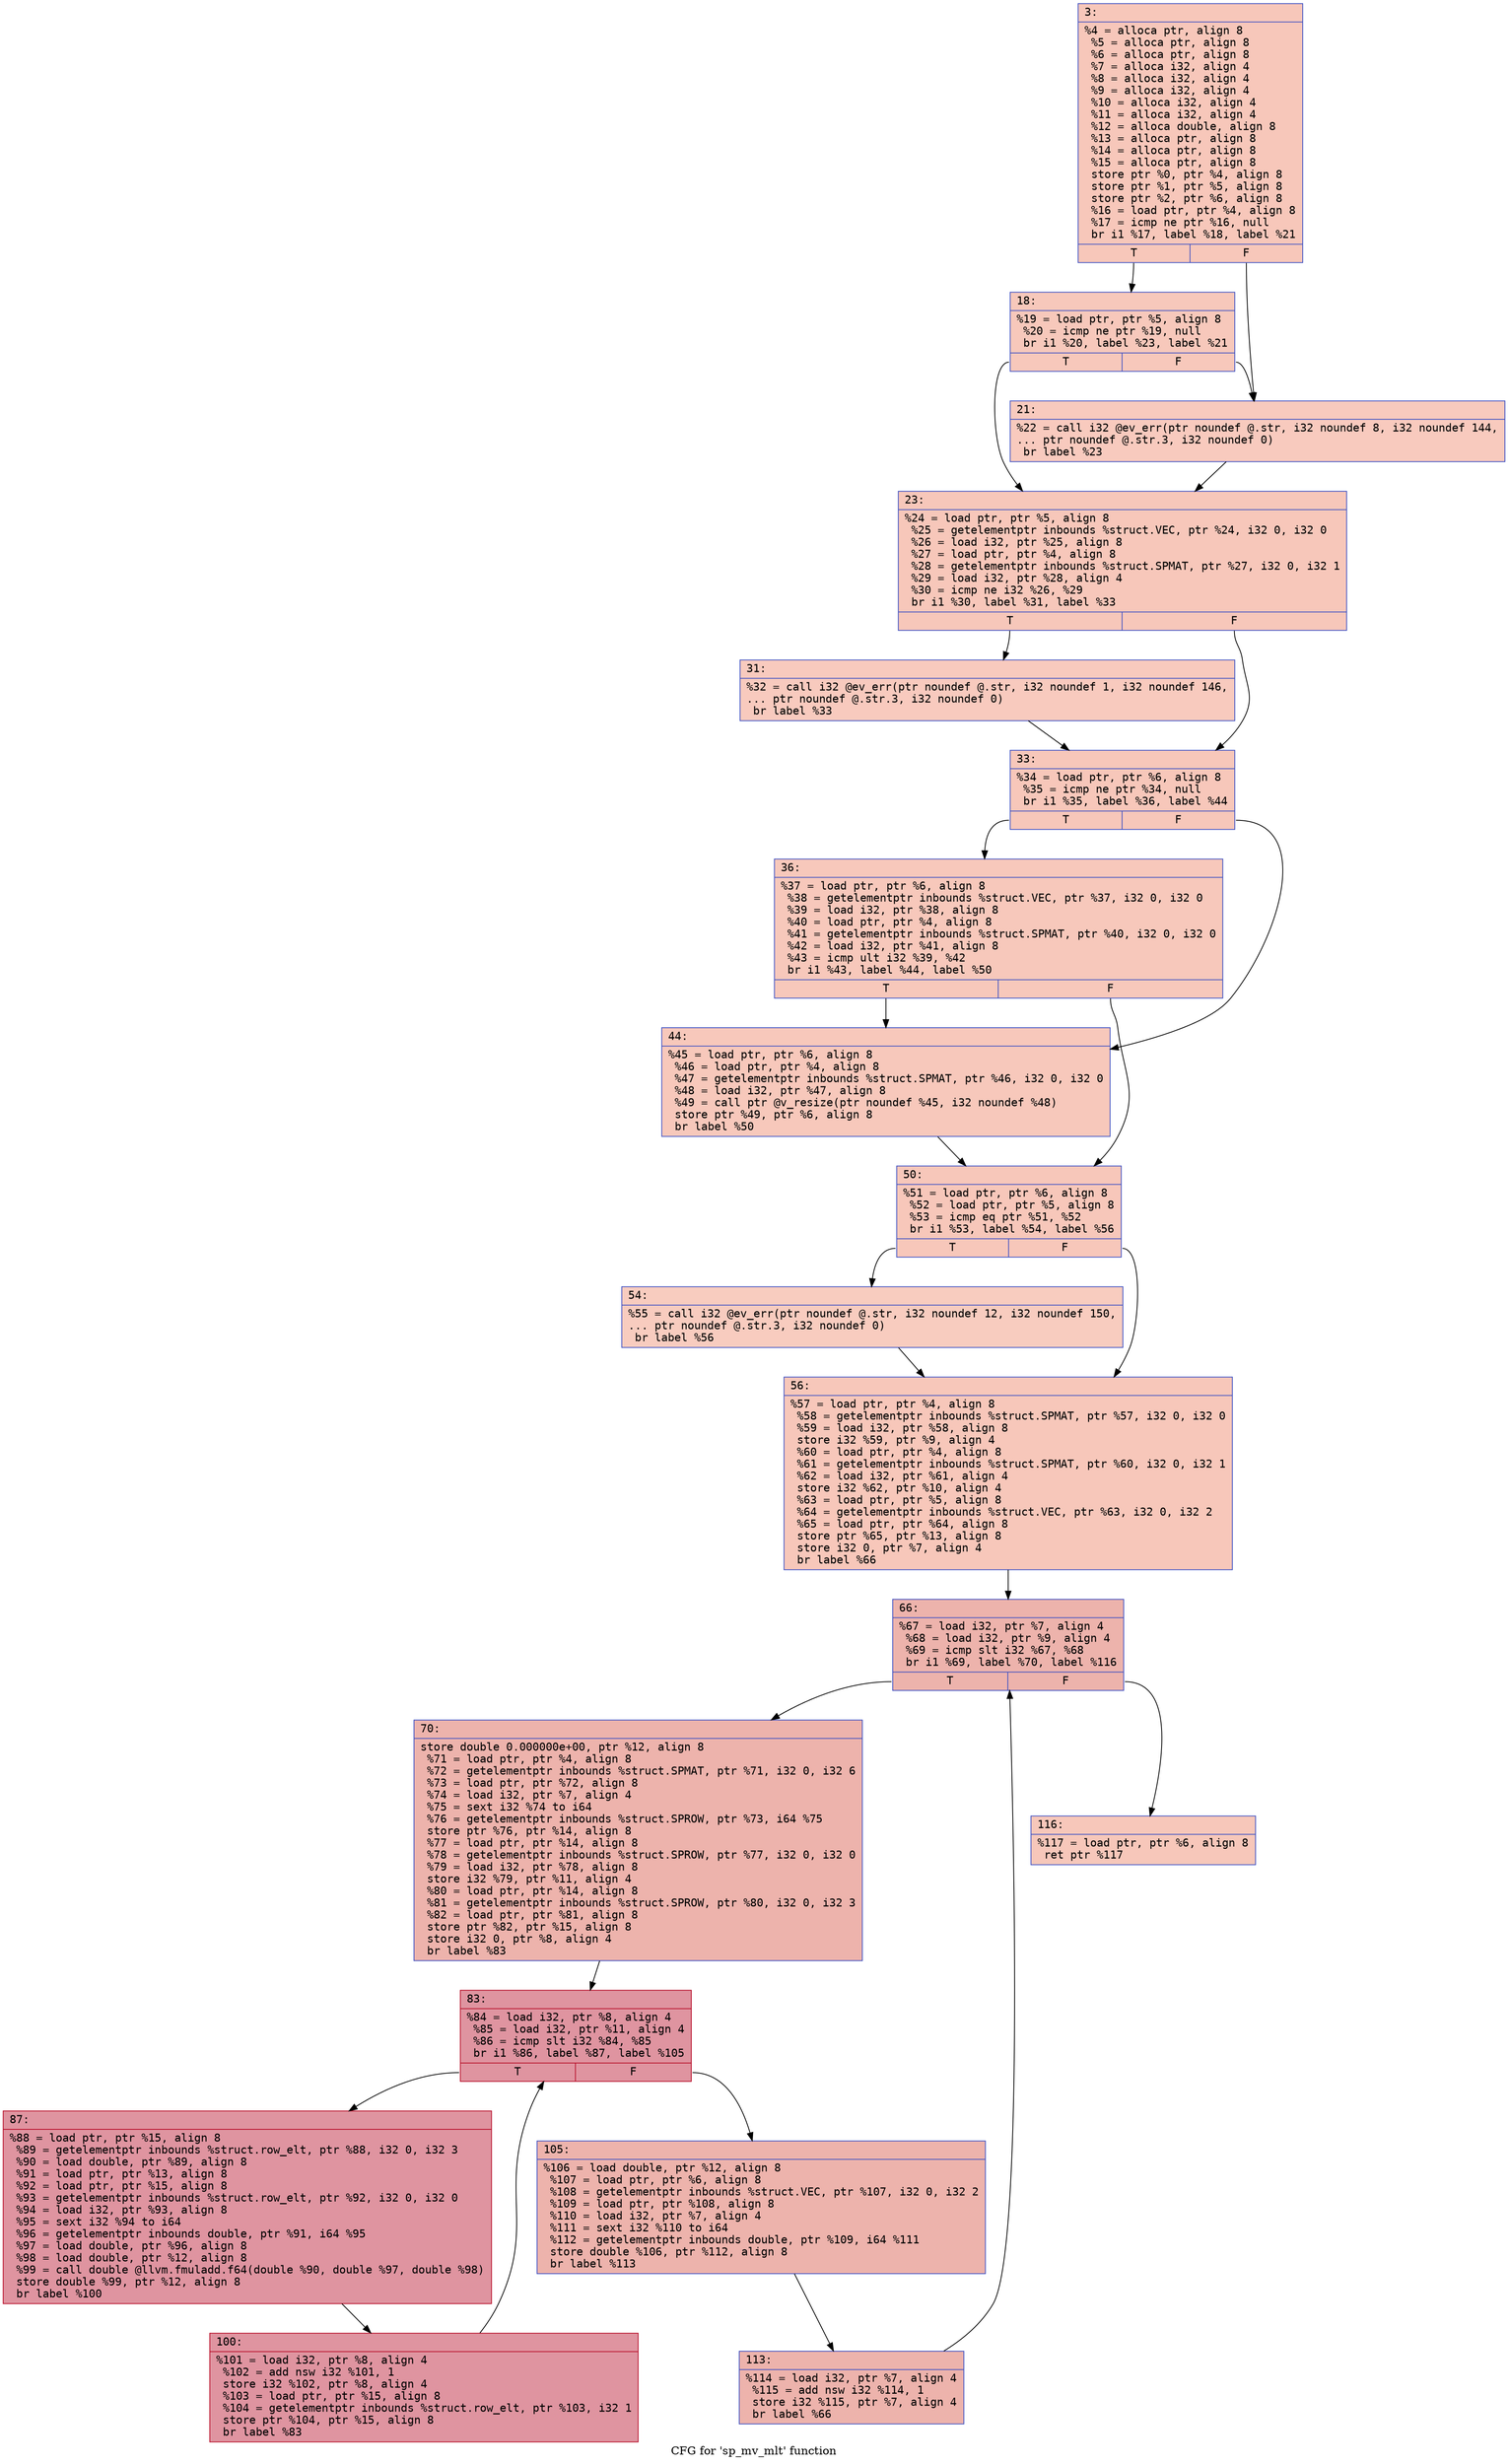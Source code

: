 digraph "CFG for 'sp_mv_mlt' function" {
	label="CFG for 'sp_mv_mlt' function";

	Node0x600002660ff0 [shape=record,color="#3d50c3ff", style=filled, fillcolor="#ec7f6370" fontname="Courier",label="{3:\l|  %4 = alloca ptr, align 8\l  %5 = alloca ptr, align 8\l  %6 = alloca ptr, align 8\l  %7 = alloca i32, align 4\l  %8 = alloca i32, align 4\l  %9 = alloca i32, align 4\l  %10 = alloca i32, align 4\l  %11 = alloca i32, align 4\l  %12 = alloca double, align 8\l  %13 = alloca ptr, align 8\l  %14 = alloca ptr, align 8\l  %15 = alloca ptr, align 8\l  store ptr %0, ptr %4, align 8\l  store ptr %1, ptr %5, align 8\l  store ptr %2, ptr %6, align 8\l  %16 = load ptr, ptr %4, align 8\l  %17 = icmp ne ptr %16, null\l  br i1 %17, label %18, label %21\l|{<s0>T|<s1>F}}"];
	Node0x600002660ff0:s0 -> Node0x600002661090[tooltip="3 -> 18\nProbability 62.50%" ];
	Node0x600002660ff0:s1 -> Node0x6000026610e0[tooltip="3 -> 21\nProbability 37.50%" ];
	Node0x600002661090 [shape=record,color="#3d50c3ff", style=filled, fillcolor="#ed836670" fontname="Courier",label="{18:\l|  %19 = load ptr, ptr %5, align 8\l  %20 = icmp ne ptr %19, null\l  br i1 %20, label %23, label %21\l|{<s0>T|<s1>F}}"];
	Node0x600002661090:s0 -> Node0x600002661130[tooltip="18 -> 23\nProbability 62.50%" ];
	Node0x600002661090:s1 -> Node0x6000026610e0[tooltip="18 -> 21\nProbability 37.50%" ];
	Node0x6000026610e0 [shape=record,color="#3d50c3ff", style=filled, fillcolor="#ef886b70" fontname="Courier",label="{21:\l|  %22 = call i32 @ev_err(ptr noundef @.str, i32 noundef 8, i32 noundef 144,\l... ptr noundef @.str.3, i32 noundef 0)\l  br label %23\l}"];
	Node0x6000026610e0 -> Node0x600002661130[tooltip="21 -> 23\nProbability 100.00%" ];
	Node0x600002661130 [shape=record,color="#3d50c3ff", style=filled, fillcolor="#ec7f6370" fontname="Courier",label="{23:\l|  %24 = load ptr, ptr %5, align 8\l  %25 = getelementptr inbounds %struct.VEC, ptr %24, i32 0, i32 0\l  %26 = load i32, ptr %25, align 8\l  %27 = load ptr, ptr %4, align 8\l  %28 = getelementptr inbounds %struct.SPMAT, ptr %27, i32 0, i32 1\l  %29 = load i32, ptr %28, align 4\l  %30 = icmp ne i32 %26, %29\l  br i1 %30, label %31, label %33\l|{<s0>T|<s1>F}}"];
	Node0x600002661130:s0 -> Node0x600002661180[tooltip="23 -> 31\nProbability 50.00%" ];
	Node0x600002661130:s1 -> Node0x6000026611d0[tooltip="23 -> 33\nProbability 50.00%" ];
	Node0x600002661180 [shape=record,color="#3d50c3ff", style=filled, fillcolor="#ef886b70" fontname="Courier",label="{31:\l|  %32 = call i32 @ev_err(ptr noundef @.str, i32 noundef 1, i32 noundef 146,\l... ptr noundef @.str.3, i32 noundef 0)\l  br label %33\l}"];
	Node0x600002661180 -> Node0x6000026611d0[tooltip="31 -> 33\nProbability 100.00%" ];
	Node0x6000026611d0 [shape=record,color="#3d50c3ff", style=filled, fillcolor="#ec7f6370" fontname="Courier",label="{33:\l|  %34 = load ptr, ptr %6, align 8\l  %35 = icmp ne ptr %34, null\l  br i1 %35, label %36, label %44\l|{<s0>T|<s1>F}}"];
	Node0x6000026611d0:s0 -> Node0x600002661220[tooltip="33 -> 36\nProbability 62.50%" ];
	Node0x6000026611d0:s1 -> Node0x600002661270[tooltip="33 -> 44\nProbability 37.50%" ];
	Node0x600002661220 [shape=record,color="#3d50c3ff", style=filled, fillcolor="#ed836670" fontname="Courier",label="{36:\l|  %37 = load ptr, ptr %6, align 8\l  %38 = getelementptr inbounds %struct.VEC, ptr %37, i32 0, i32 0\l  %39 = load i32, ptr %38, align 8\l  %40 = load ptr, ptr %4, align 8\l  %41 = getelementptr inbounds %struct.SPMAT, ptr %40, i32 0, i32 0\l  %42 = load i32, ptr %41, align 8\l  %43 = icmp ult i32 %39, %42\l  br i1 %43, label %44, label %50\l|{<s0>T|<s1>F}}"];
	Node0x600002661220:s0 -> Node0x600002661270[tooltip="36 -> 44\nProbability 50.00%" ];
	Node0x600002661220:s1 -> Node0x6000026612c0[tooltip="36 -> 50\nProbability 50.00%" ];
	Node0x600002661270 [shape=record,color="#3d50c3ff", style=filled, fillcolor="#ed836670" fontname="Courier",label="{44:\l|  %45 = load ptr, ptr %6, align 8\l  %46 = load ptr, ptr %4, align 8\l  %47 = getelementptr inbounds %struct.SPMAT, ptr %46, i32 0, i32 0\l  %48 = load i32, ptr %47, align 8\l  %49 = call ptr @v_resize(ptr noundef %45, i32 noundef %48)\l  store ptr %49, ptr %6, align 8\l  br label %50\l}"];
	Node0x600002661270 -> Node0x6000026612c0[tooltip="44 -> 50\nProbability 100.00%" ];
	Node0x6000026612c0 [shape=record,color="#3d50c3ff", style=filled, fillcolor="#ec7f6370" fontname="Courier",label="{50:\l|  %51 = load ptr, ptr %6, align 8\l  %52 = load ptr, ptr %5, align 8\l  %53 = icmp eq ptr %51, %52\l  br i1 %53, label %54, label %56\l|{<s0>T|<s1>F}}"];
	Node0x6000026612c0:s0 -> Node0x600002661310[tooltip="50 -> 54\nProbability 37.50%" ];
	Node0x6000026612c0:s1 -> Node0x600002661360[tooltip="50 -> 56\nProbability 62.50%" ];
	Node0x600002661310 [shape=record,color="#3d50c3ff", style=filled, fillcolor="#f08b6e70" fontname="Courier",label="{54:\l|  %55 = call i32 @ev_err(ptr noundef @.str, i32 noundef 12, i32 noundef 150,\l... ptr noundef @.str.3, i32 noundef 0)\l  br label %56\l}"];
	Node0x600002661310 -> Node0x600002661360[tooltip="54 -> 56\nProbability 100.00%" ];
	Node0x600002661360 [shape=record,color="#3d50c3ff", style=filled, fillcolor="#ec7f6370" fontname="Courier",label="{56:\l|  %57 = load ptr, ptr %4, align 8\l  %58 = getelementptr inbounds %struct.SPMAT, ptr %57, i32 0, i32 0\l  %59 = load i32, ptr %58, align 8\l  store i32 %59, ptr %9, align 4\l  %60 = load ptr, ptr %4, align 8\l  %61 = getelementptr inbounds %struct.SPMAT, ptr %60, i32 0, i32 1\l  %62 = load i32, ptr %61, align 4\l  store i32 %62, ptr %10, align 4\l  %63 = load ptr, ptr %5, align 8\l  %64 = getelementptr inbounds %struct.VEC, ptr %63, i32 0, i32 2\l  %65 = load ptr, ptr %64, align 8\l  store ptr %65, ptr %13, align 8\l  store i32 0, ptr %7, align 4\l  br label %66\l}"];
	Node0x600002661360 -> Node0x6000026613b0[tooltip="56 -> 66\nProbability 100.00%" ];
	Node0x6000026613b0 [shape=record,color="#3d50c3ff", style=filled, fillcolor="#d6524470" fontname="Courier",label="{66:\l|  %67 = load i32, ptr %7, align 4\l  %68 = load i32, ptr %9, align 4\l  %69 = icmp slt i32 %67, %68\l  br i1 %69, label %70, label %116\l|{<s0>T|<s1>F}}"];
	Node0x6000026613b0:s0 -> Node0x600002661400[tooltip="66 -> 70\nProbability 96.88%" ];
	Node0x6000026613b0:s1 -> Node0x6000026615e0[tooltip="66 -> 116\nProbability 3.12%" ];
	Node0x600002661400 [shape=record,color="#3d50c3ff", style=filled, fillcolor="#d6524470" fontname="Courier",label="{70:\l|  store double 0.000000e+00, ptr %12, align 8\l  %71 = load ptr, ptr %4, align 8\l  %72 = getelementptr inbounds %struct.SPMAT, ptr %71, i32 0, i32 6\l  %73 = load ptr, ptr %72, align 8\l  %74 = load i32, ptr %7, align 4\l  %75 = sext i32 %74 to i64\l  %76 = getelementptr inbounds %struct.SPROW, ptr %73, i64 %75\l  store ptr %76, ptr %14, align 8\l  %77 = load ptr, ptr %14, align 8\l  %78 = getelementptr inbounds %struct.SPROW, ptr %77, i32 0, i32 0\l  %79 = load i32, ptr %78, align 8\l  store i32 %79, ptr %11, align 4\l  %80 = load ptr, ptr %14, align 8\l  %81 = getelementptr inbounds %struct.SPROW, ptr %80, i32 0, i32 3\l  %82 = load ptr, ptr %81, align 8\l  store ptr %82, ptr %15, align 8\l  store i32 0, ptr %8, align 4\l  br label %83\l}"];
	Node0x600002661400 -> Node0x600002661450[tooltip="70 -> 83\nProbability 100.00%" ];
	Node0x600002661450 [shape=record,color="#b70d28ff", style=filled, fillcolor="#b70d2870" fontname="Courier",label="{83:\l|  %84 = load i32, ptr %8, align 4\l  %85 = load i32, ptr %11, align 4\l  %86 = icmp slt i32 %84, %85\l  br i1 %86, label %87, label %105\l|{<s0>T|<s1>F}}"];
	Node0x600002661450:s0 -> Node0x6000026614a0[tooltip="83 -> 87\nProbability 96.88%" ];
	Node0x600002661450:s1 -> Node0x600002661540[tooltip="83 -> 105\nProbability 3.12%" ];
	Node0x6000026614a0 [shape=record,color="#b70d28ff", style=filled, fillcolor="#b70d2870" fontname="Courier",label="{87:\l|  %88 = load ptr, ptr %15, align 8\l  %89 = getelementptr inbounds %struct.row_elt, ptr %88, i32 0, i32 3\l  %90 = load double, ptr %89, align 8\l  %91 = load ptr, ptr %13, align 8\l  %92 = load ptr, ptr %15, align 8\l  %93 = getelementptr inbounds %struct.row_elt, ptr %92, i32 0, i32 0\l  %94 = load i32, ptr %93, align 8\l  %95 = sext i32 %94 to i64\l  %96 = getelementptr inbounds double, ptr %91, i64 %95\l  %97 = load double, ptr %96, align 8\l  %98 = load double, ptr %12, align 8\l  %99 = call double @llvm.fmuladd.f64(double %90, double %97, double %98)\l  store double %99, ptr %12, align 8\l  br label %100\l}"];
	Node0x6000026614a0 -> Node0x6000026614f0[tooltip="87 -> 100\nProbability 100.00%" ];
	Node0x6000026614f0 [shape=record,color="#b70d28ff", style=filled, fillcolor="#b70d2870" fontname="Courier",label="{100:\l|  %101 = load i32, ptr %8, align 4\l  %102 = add nsw i32 %101, 1\l  store i32 %102, ptr %8, align 4\l  %103 = load ptr, ptr %15, align 8\l  %104 = getelementptr inbounds %struct.row_elt, ptr %103, i32 1\l  store ptr %104, ptr %15, align 8\l  br label %83\l}"];
	Node0x6000026614f0 -> Node0x600002661450[tooltip="100 -> 83\nProbability 100.00%" ];
	Node0x600002661540 [shape=record,color="#3d50c3ff", style=filled, fillcolor="#d6524470" fontname="Courier",label="{105:\l|  %106 = load double, ptr %12, align 8\l  %107 = load ptr, ptr %6, align 8\l  %108 = getelementptr inbounds %struct.VEC, ptr %107, i32 0, i32 2\l  %109 = load ptr, ptr %108, align 8\l  %110 = load i32, ptr %7, align 4\l  %111 = sext i32 %110 to i64\l  %112 = getelementptr inbounds double, ptr %109, i64 %111\l  store double %106, ptr %112, align 8\l  br label %113\l}"];
	Node0x600002661540 -> Node0x600002661590[tooltip="105 -> 113\nProbability 100.00%" ];
	Node0x600002661590 [shape=record,color="#3d50c3ff", style=filled, fillcolor="#d6524470" fontname="Courier",label="{113:\l|  %114 = load i32, ptr %7, align 4\l  %115 = add nsw i32 %114, 1\l  store i32 %115, ptr %7, align 4\l  br label %66\l}"];
	Node0x600002661590 -> Node0x6000026613b0[tooltip="113 -> 66\nProbability 100.00%" ];
	Node0x6000026615e0 [shape=record,color="#3d50c3ff", style=filled, fillcolor="#ec7f6370" fontname="Courier",label="{116:\l|  %117 = load ptr, ptr %6, align 8\l  ret ptr %117\l}"];
}

